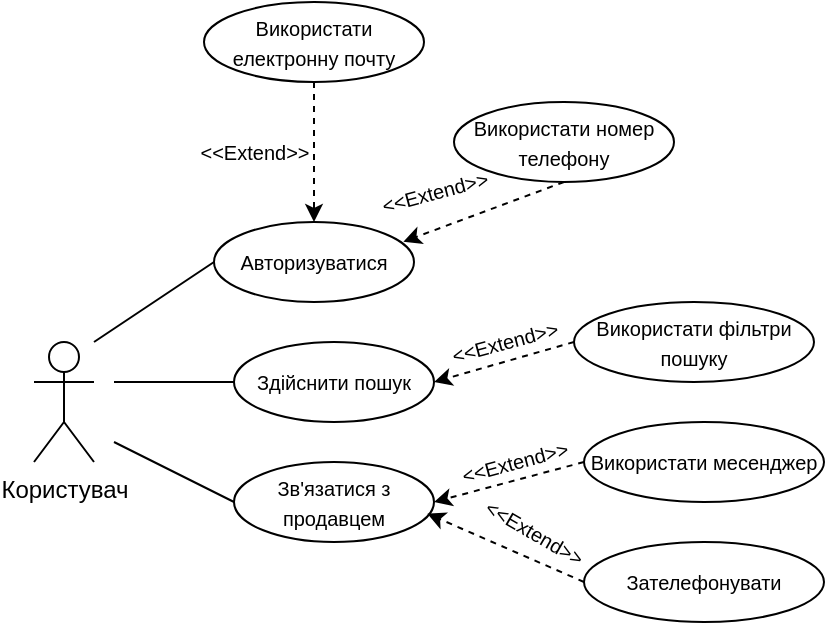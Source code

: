 <mxfile version="20.5.3" type="github">
  <diagram id="LfbopURMoSi3LFcbgzoB" name="Page-1">
    <mxGraphModel dx="813" dy="431" grid="1" gridSize="10" guides="1" tooltips="1" connect="1" arrows="1" fold="1" page="1" pageScale="1" pageWidth="850" pageHeight="1100" math="0" shadow="0">
      <root>
        <mxCell id="0" />
        <mxCell id="1" parent="0" />
        <mxCell id="88I9lt0ZP32555L0P9AO-1" value="Користувач" style="shape=umlActor;verticalLabelPosition=bottom;verticalAlign=top;html=1;outlineConnect=0;" vertex="1" parent="1">
          <mxGeometry x="200" y="290" width="30" height="60" as="geometry" />
        </mxCell>
        <mxCell id="88I9lt0ZP32555L0P9AO-3" value="&lt;font style=&quot;font-size: 10px;&quot;&gt;Авторизуватися&lt;/font&gt;" style="ellipse;whiteSpace=wrap;html=1;" vertex="1" parent="1">
          <mxGeometry x="290" y="230" width="100" height="40" as="geometry" />
        </mxCell>
        <mxCell id="88I9lt0ZP32555L0P9AO-4" value="" style="endArrow=classic;html=1;rounded=0;entryX=0.5;entryY=0;entryDx=0;entryDy=0;dashed=1;" edge="1" parent="1" source="88I9lt0ZP32555L0P9AO-6" target="88I9lt0ZP32555L0P9AO-3">
          <mxGeometry width="50" height="50" relative="1" as="geometry">
            <mxPoint x="370" y="170" as="sourcePoint" />
            <mxPoint x="370" y="250" as="targetPoint" />
          </mxGeometry>
        </mxCell>
        <mxCell id="88I9lt0ZP32555L0P9AO-6" value="&lt;font style=&quot;font-size: 10px;&quot;&gt;Використати електронну почту&lt;/font&gt;" style="ellipse;whiteSpace=wrap;html=1;" vertex="1" parent="1">
          <mxGeometry x="285" y="120" width="110" height="40" as="geometry" />
        </mxCell>
        <mxCell id="88I9lt0ZP32555L0P9AO-7" value="" style="endArrow=classic;html=1;rounded=0;entryX=0.947;entryY=0.246;entryDx=0;entryDy=0;dashed=1;entryPerimeter=0;exitX=0.5;exitY=1;exitDx=0;exitDy=0;" edge="1" parent="1" source="88I9lt0ZP32555L0P9AO-8" target="88I9lt0ZP32555L0P9AO-3">
          <mxGeometry width="50" height="50" relative="1" as="geometry">
            <mxPoint x="470" y="190" as="sourcePoint" />
            <mxPoint x="350" y="240" as="targetPoint" />
          </mxGeometry>
        </mxCell>
        <mxCell id="88I9lt0ZP32555L0P9AO-8" value="&lt;font style=&quot;font-size: 10px;&quot;&gt;Використати номер телефону&lt;/font&gt;" style="ellipse;whiteSpace=wrap;html=1;" vertex="1" parent="1">
          <mxGeometry x="410" y="170" width="110" height="40" as="geometry" />
        </mxCell>
        <mxCell id="88I9lt0ZP32555L0P9AO-10" value="&amp;lt;&amp;lt;Extend&amp;gt;&amp;gt;" style="text;html=1;align=center;verticalAlign=middle;resizable=0;points=[];autosize=1;strokeColor=none;fillColor=none;fontSize=10;rotation=0;" vertex="1" parent="1">
          <mxGeometry x="270" y="180" width="80" height="30" as="geometry" />
        </mxCell>
        <mxCell id="88I9lt0ZP32555L0P9AO-11" value="&amp;lt;&amp;lt;Extend&amp;gt;&amp;gt;" style="text;html=1;align=center;verticalAlign=middle;resizable=0;points=[];autosize=1;strokeColor=none;fillColor=none;fontSize=10;rotation=-15;" vertex="1" parent="1">
          <mxGeometry x="360" y="200" width="80" height="30" as="geometry" />
        </mxCell>
        <mxCell id="88I9lt0ZP32555L0P9AO-13" value="&lt;font style=&quot;font-size: 10px;&quot;&gt;Здійснити пошук&lt;/font&gt;" style="ellipse;whiteSpace=wrap;html=1;" vertex="1" parent="1">
          <mxGeometry x="300" y="290" width="100" height="40" as="geometry" />
        </mxCell>
        <mxCell id="88I9lt0ZP32555L0P9AO-14" value="" style="endArrow=classic;html=1;rounded=0;entryX=1;entryY=0.5;entryDx=0;entryDy=0;dashed=1;exitX=0;exitY=0.5;exitDx=0;exitDy=0;" edge="1" parent="1" source="88I9lt0ZP32555L0P9AO-15" target="88I9lt0ZP32555L0P9AO-13">
          <mxGeometry width="50" height="50" relative="1" as="geometry">
            <mxPoint x="480" y="300" as="sourcePoint" />
            <mxPoint x="350" y="240" as="targetPoint" />
          </mxGeometry>
        </mxCell>
        <mxCell id="88I9lt0ZP32555L0P9AO-15" value="&lt;font style=&quot;font-size: 10px;&quot;&gt;Використати фільтри пошуку&lt;/font&gt;" style="ellipse;whiteSpace=wrap;html=1;" vertex="1" parent="1">
          <mxGeometry x="470" y="270" width="120" height="40" as="geometry" />
        </mxCell>
        <mxCell id="88I9lt0ZP32555L0P9AO-16" value="&amp;lt;&amp;lt;Extend&amp;gt;&amp;gt;" style="text;html=1;align=center;verticalAlign=middle;resizable=0;points=[];autosize=1;strokeColor=none;fillColor=none;fontSize=10;rotation=-15;" vertex="1" parent="1">
          <mxGeometry x="395" y="275" width="80" height="30" as="geometry" />
        </mxCell>
        <mxCell id="88I9lt0ZP32555L0P9AO-17" value="&lt;font style=&quot;font-size: 10px;&quot;&gt;Зв&#39;язатися з продавцем&lt;/font&gt;" style="ellipse;whiteSpace=wrap;html=1;" vertex="1" parent="1">
          <mxGeometry x="300" y="350" width="100" height="40" as="geometry" />
        </mxCell>
        <mxCell id="88I9lt0ZP32555L0P9AO-19" value="" style="endArrow=classic;html=1;rounded=0;entryX=1;entryY=0.5;entryDx=0;entryDy=0;dashed=1;exitX=0;exitY=0.5;exitDx=0;exitDy=0;" edge="1" parent="1" source="88I9lt0ZP32555L0P9AO-20" target="88I9lt0ZP32555L0P9AO-17">
          <mxGeometry width="50" height="50" relative="1" as="geometry">
            <mxPoint x="460" y="370" as="sourcePoint" />
            <mxPoint x="394.7" y="249.84" as="targetPoint" />
          </mxGeometry>
        </mxCell>
        <mxCell id="88I9lt0ZP32555L0P9AO-20" value="&lt;font style=&quot;font-size: 10px;&quot;&gt;Використати месенджер&lt;/font&gt;" style="ellipse;whiteSpace=wrap;html=1;" vertex="1" parent="1">
          <mxGeometry x="475" y="330" width="120" height="40" as="geometry" />
        </mxCell>
        <mxCell id="88I9lt0ZP32555L0P9AO-21" value="&lt;span style=&quot;font-size: 10px;&quot;&gt;Зателефонувати&lt;/span&gt;" style="ellipse;whiteSpace=wrap;html=1;" vertex="1" parent="1">
          <mxGeometry x="475" y="390" width="120" height="40" as="geometry" />
        </mxCell>
        <mxCell id="88I9lt0ZP32555L0P9AO-22" value="" style="endArrow=classic;html=1;rounded=0;entryX=0.967;entryY=0.646;entryDx=0;entryDy=0;dashed=1;exitX=0;exitY=0.5;exitDx=0;exitDy=0;entryPerimeter=0;" edge="1" parent="1" source="88I9lt0ZP32555L0P9AO-21" target="88I9lt0ZP32555L0P9AO-17">
          <mxGeometry width="50" height="50" relative="1" as="geometry">
            <mxPoint x="485" y="360" as="sourcePoint" />
            <mxPoint x="410" y="380" as="targetPoint" />
          </mxGeometry>
        </mxCell>
        <mxCell id="88I9lt0ZP32555L0P9AO-23" value="&amp;lt;&amp;lt;Extend&amp;gt;&amp;gt;" style="text;html=1;align=center;verticalAlign=middle;resizable=0;points=[];autosize=1;strokeColor=none;fillColor=none;fontSize=10;rotation=-15;" vertex="1" parent="1">
          <mxGeometry x="400" y="335" width="80" height="30" as="geometry" />
        </mxCell>
        <mxCell id="88I9lt0ZP32555L0P9AO-24" value="&amp;lt;&amp;lt;Extend&amp;gt;&amp;gt;" style="text;html=1;align=center;verticalAlign=middle;resizable=0;points=[];autosize=1;strokeColor=none;fillColor=none;fontSize=10;rotation=30;" vertex="1" parent="1">
          <mxGeometry x="410" y="370" width="80" height="30" as="geometry" />
        </mxCell>
        <mxCell id="88I9lt0ZP32555L0P9AO-28" value="" style="endArrow=none;html=1;rounded=0;fontSize=10;entryX=0;entryY=0.5;entryDx=0;entryDy=0;" edge="1" parent="1" target="88I9lt0ZP32555L0P9AO-3">
          <mxGeometry width="50" height="50" relative="1" as="geometry">
            <mxPoint x="230" y="290" as="sourcePoint" />
            <mxPoint x="310" y="310" as="targetPoint" />
          </mxGeometry>
        </mxCell>
        <mxCell id="88I9lt0ZP32555L0P9AO-29" value="" style="endArrow=none;html=1;rounded=0;fontSize=10;entryX=0;entryY=0.5;entryDx=0;entryDy=0;" edge="1" parent="1" target="88I9lt0ZP32555L0P9AO-13">
          <mxGeometry width="50" height="50" relative="1" as="geometry">
            <mxPoint x="240" y="310" as="sourcePoint" />
            <mxPoint x="300" y="260" as="targetPoint" />
          </mxGeometry>
        </mxCell>
        <mxCell id="88I9lt0ZP32555L0P9AO-30" value="" style="endArrow=none;html=1;rounded=0;fontSize=10;entryX=0;entryY=0.5;entryDx=0;entryDy=0;" edge="1" parent="1" target="88I9lt0ZP32555L0P9AO-17">
          <mxGeometry width="50" height="50" relative="1" as="geometry">
            <mxPoint x="240" y="340" as="sourcePoint" />
            <mxPoint x="310" y="320" as="targetPoint" />
          </mxGeometry>
        </mxCell>
      </root>
    </mxGraphModel>
  </diagram>
</mxfile>
